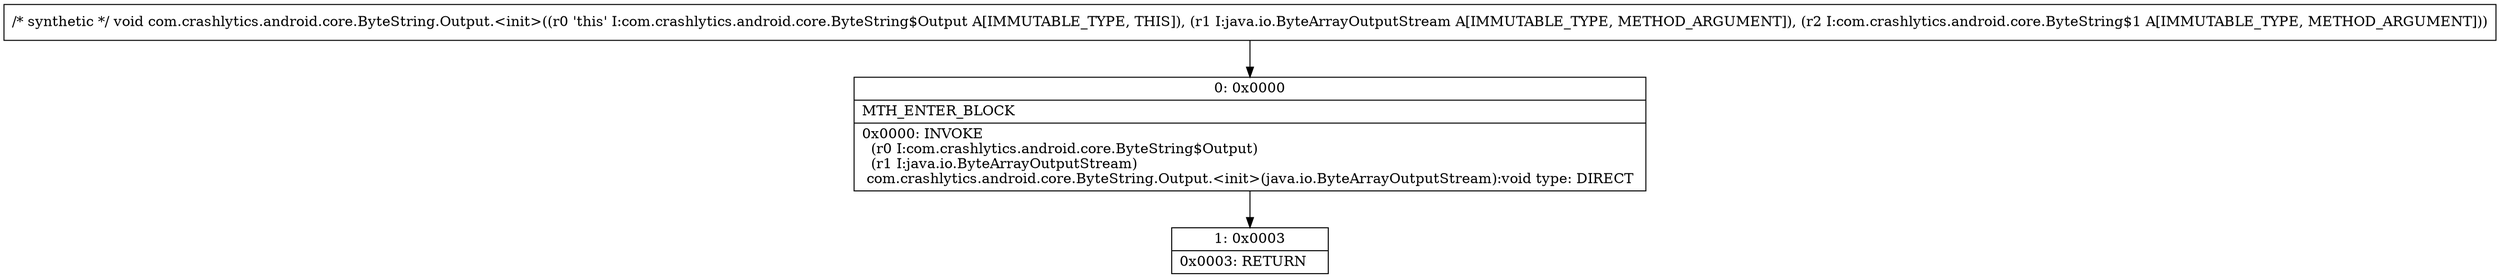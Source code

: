 digraph "CFG forcom.crashlytics.android.core.ByteString.Output.\<init\>(Ljava\/io\/ByteArrayOutputStream;Lcom\/crashlytics\/android\/core\/ByteString$1;)V" {
Node_0 [shape=record,label="{0\:\ 0x0000|MTH_ENTER_BLOCK\l|0x0000: INVOKE  \l  (r0 I:com.crashlytics.android.core.ByteString$Output)\l  (r1 I:java.io.ByteArrayOutputStream)\l com.crashlytics.android.core.ByteString.Output.\<init\>(java.io.ByteArrayOutputStream):void type: DIRECT \l}"];
Node_1 [shape=record,label="{1\:\ 0x0003|0x0003: RETURN   \l}"];
MethodNode[shape=record,label="{\/* synthetic *\/ void com.crashlytics.android.core.ByteString.Output.\<init\>((r0 'this' I:com.crashlytics.android.core.ByteString$Output A[IMMUTABLE_TYPE, THIS]), (r1 I:java.io.ByteArrayOutputStream A[IMMUTABLE_TYPE, METHOD_ARGUMENT]), (r2 I:com.crashlytics.android.core.ByteString$1 A[IMMUTABLE_TYPE, METHOD_ARGUMENT])) }"];
MethodNode -> Node_0;
Node_0 -> Node_1;
}

